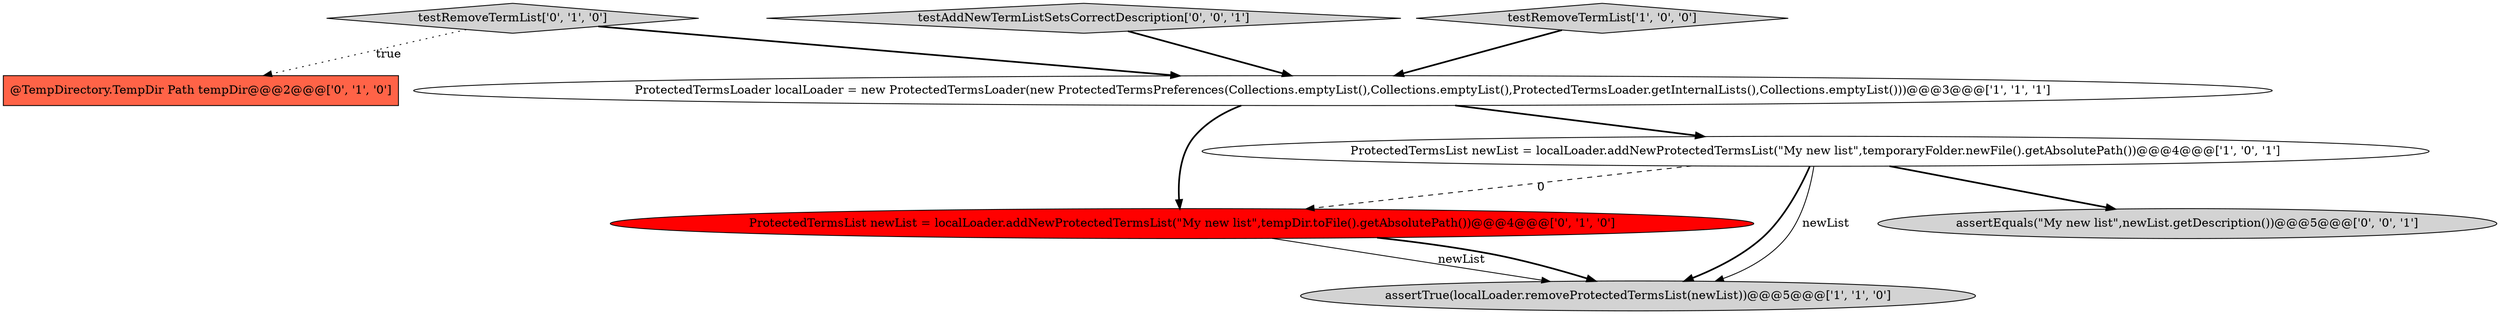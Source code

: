 digraph {
0 [style = filled, label = "assertTrue(localLoader.removeProtectedTermsList(newList))@@@5@@@['1', '1', '0']", fillcolor = lightgray, shape = ellipse image = "AAA0AAABBB1BBB"];
3 [style = filled, label = "ProtectedTermsLoader localLoader = new ProtectedTermsLoader(new ProtectedTermsPreferences(Collections.emptyList(),Collections.emptyList(),ProtectedTermsLoader.getInternalLists(),Collections.emptyList()))@@@3@@@['1', '1', '1']", fillcolor = white, shape = ellipse image = "AAA0AAABBB1BBB"];
6 [style = filled, label = "testRemoveTermList['0', '1', '0']", fillcolor = lightgray, shape = diamond image = "AAA0AAABBB2BBB"];
8 [style = filled, label = "testAddNewTermListSetsCorrectDescription['0', '0', '1']", fillcolor = lightgray, shape = diamond image = "AAA0AAABBB3BBB"];
7 [style = filled, label = "assertEquals(\"My new list\",newList.getDescription())@@@5@@@['0', '0', '1']", fillcolor = lightgray, shape = ellipse image = "AAA0AAABBB3BBB"];
4 [style = filled, label = "ProtectedTermsList newList = localLoader.addNewProtectedTermsList(\"My new list\",tempDir.toFile().getAbsolutePath())@@@4@@@['0', '1', '0']", fillcolor = red, shape = ellipse image = "AAA1AAABBB2BBB"];
2 [style = filled, label = "ProtectedTermsList newList = localLoader.addNewProtectedTermsList(\"My new list\",temporaryFolder.newFile().getAbsolutePath())@@@4@@@['1', '0', '1']", fillcolor = white, shape = ellipse image = "AAA0AAABBB1BBB"];
1 [style = filled, label = "testRemoveTermList['1', '0', '0']", fillcolor = lightgray, shape = diamond image = "AAA0AAABBB1BBB"];
5 [style = filled, label = "@TempDirectory.TempDir Path tempDir@@@2@@@['0', '1', '0']", fillcolor = tomato, shape = box image = "AAA1AAABBB2BBB"];
1->3 [style = bold, label=""];
6->3 [style = bold, label=""];
6->5 [style = dotted, label="true"];
2->0 [style = bold, label=""];
2->0 [style = solid, label="newList"];
2->7 [style = bold, label=""];
3->2 [style = bold, label=""];
4->0 [style = solid, label="newList"];
3->4 [style = bold, label=""];
4->0 [style = bold, label=""];
2->4 [style = dashed, label="0"];
8->3 [style = bold, label=""];
}
